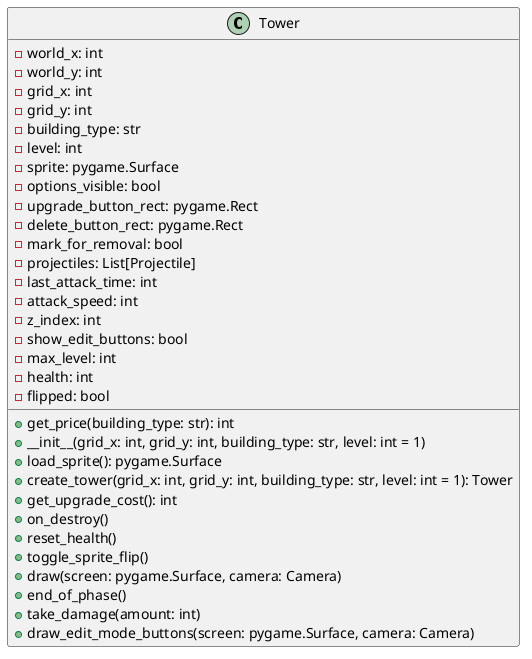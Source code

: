 @startuml

class Tower {
    - world_x: int
    - world_y: int
    - grid_x: int
    - grid_y: int
    - building_type: str
    - level: int
    - sprite: pygame.Surface
    - options_visible: bool
    - upgrade_button_rect: pygame.Rect
    - delete_button_rect: pygame.Rect
    - mark_for_removal: bool
    - projectiles: List[Projectile]
    - last_attack_time: int
    - attack_speed: int
    - z_index: int
    - show_edit_buttons: bool
    - max_level: int
    - health: int
    - flipped: bool
    + get_price(building_type: str): int
    + __init__(grid_x: int, grid_y: int, building_type: str, level: int = 1)
    + load_sprite(): pygame.Surface
    + create_tower(grid_x: int, grid_y: int, building_type: str, level: int = 1): Tower
    + get_upgrade_cost(): int
    + on_destroy()
    + reset_health()
    + toggle_sprite_flip()
    + draw(screen: pygame.Surface, camera: Camera)
    + end_of_phase()
    + take_damage(amount: int)
    + draw_edit_mode_buttons(screen: pygame.Surface, camera: Camera)
}

@enduml

@startuml

package "Towers" {
    [WheatTower]
    [HouseTower]
    [SmithTower]
    [CornTower]
    [MillTower]
    [ArcherTower]
    [BarrackTower]
    [BallistaTower]
    [WizardTower]
}

[Tower] -down-> [WheatTower]
[Tower] -down-> [HouseTower]
[Tower] -down-> [SmithTower]
[Tower] -down-> [CornTower]
[Tower] -down-> [MillTower]
[Tower] -down-> [ArcherTower]
[Tower] -down-> [BarrackTower]
[Tower] -down-> [BallistaTower]
[Tower] -down-> [WizardTower]

@enduml

@startuml

actor User
participant Tower
participant Camera

User -> Tower: create_tower()
User -> Tower: draw_edit_mode_buttons()
Tower -> Camera: world_to_screen()

@enduml


@startuml

node "Server" {
    node "Game Application"
}

node "Client" {
    node "User Interface"
}

[Game Application] --> [User Interface]

@enduml
